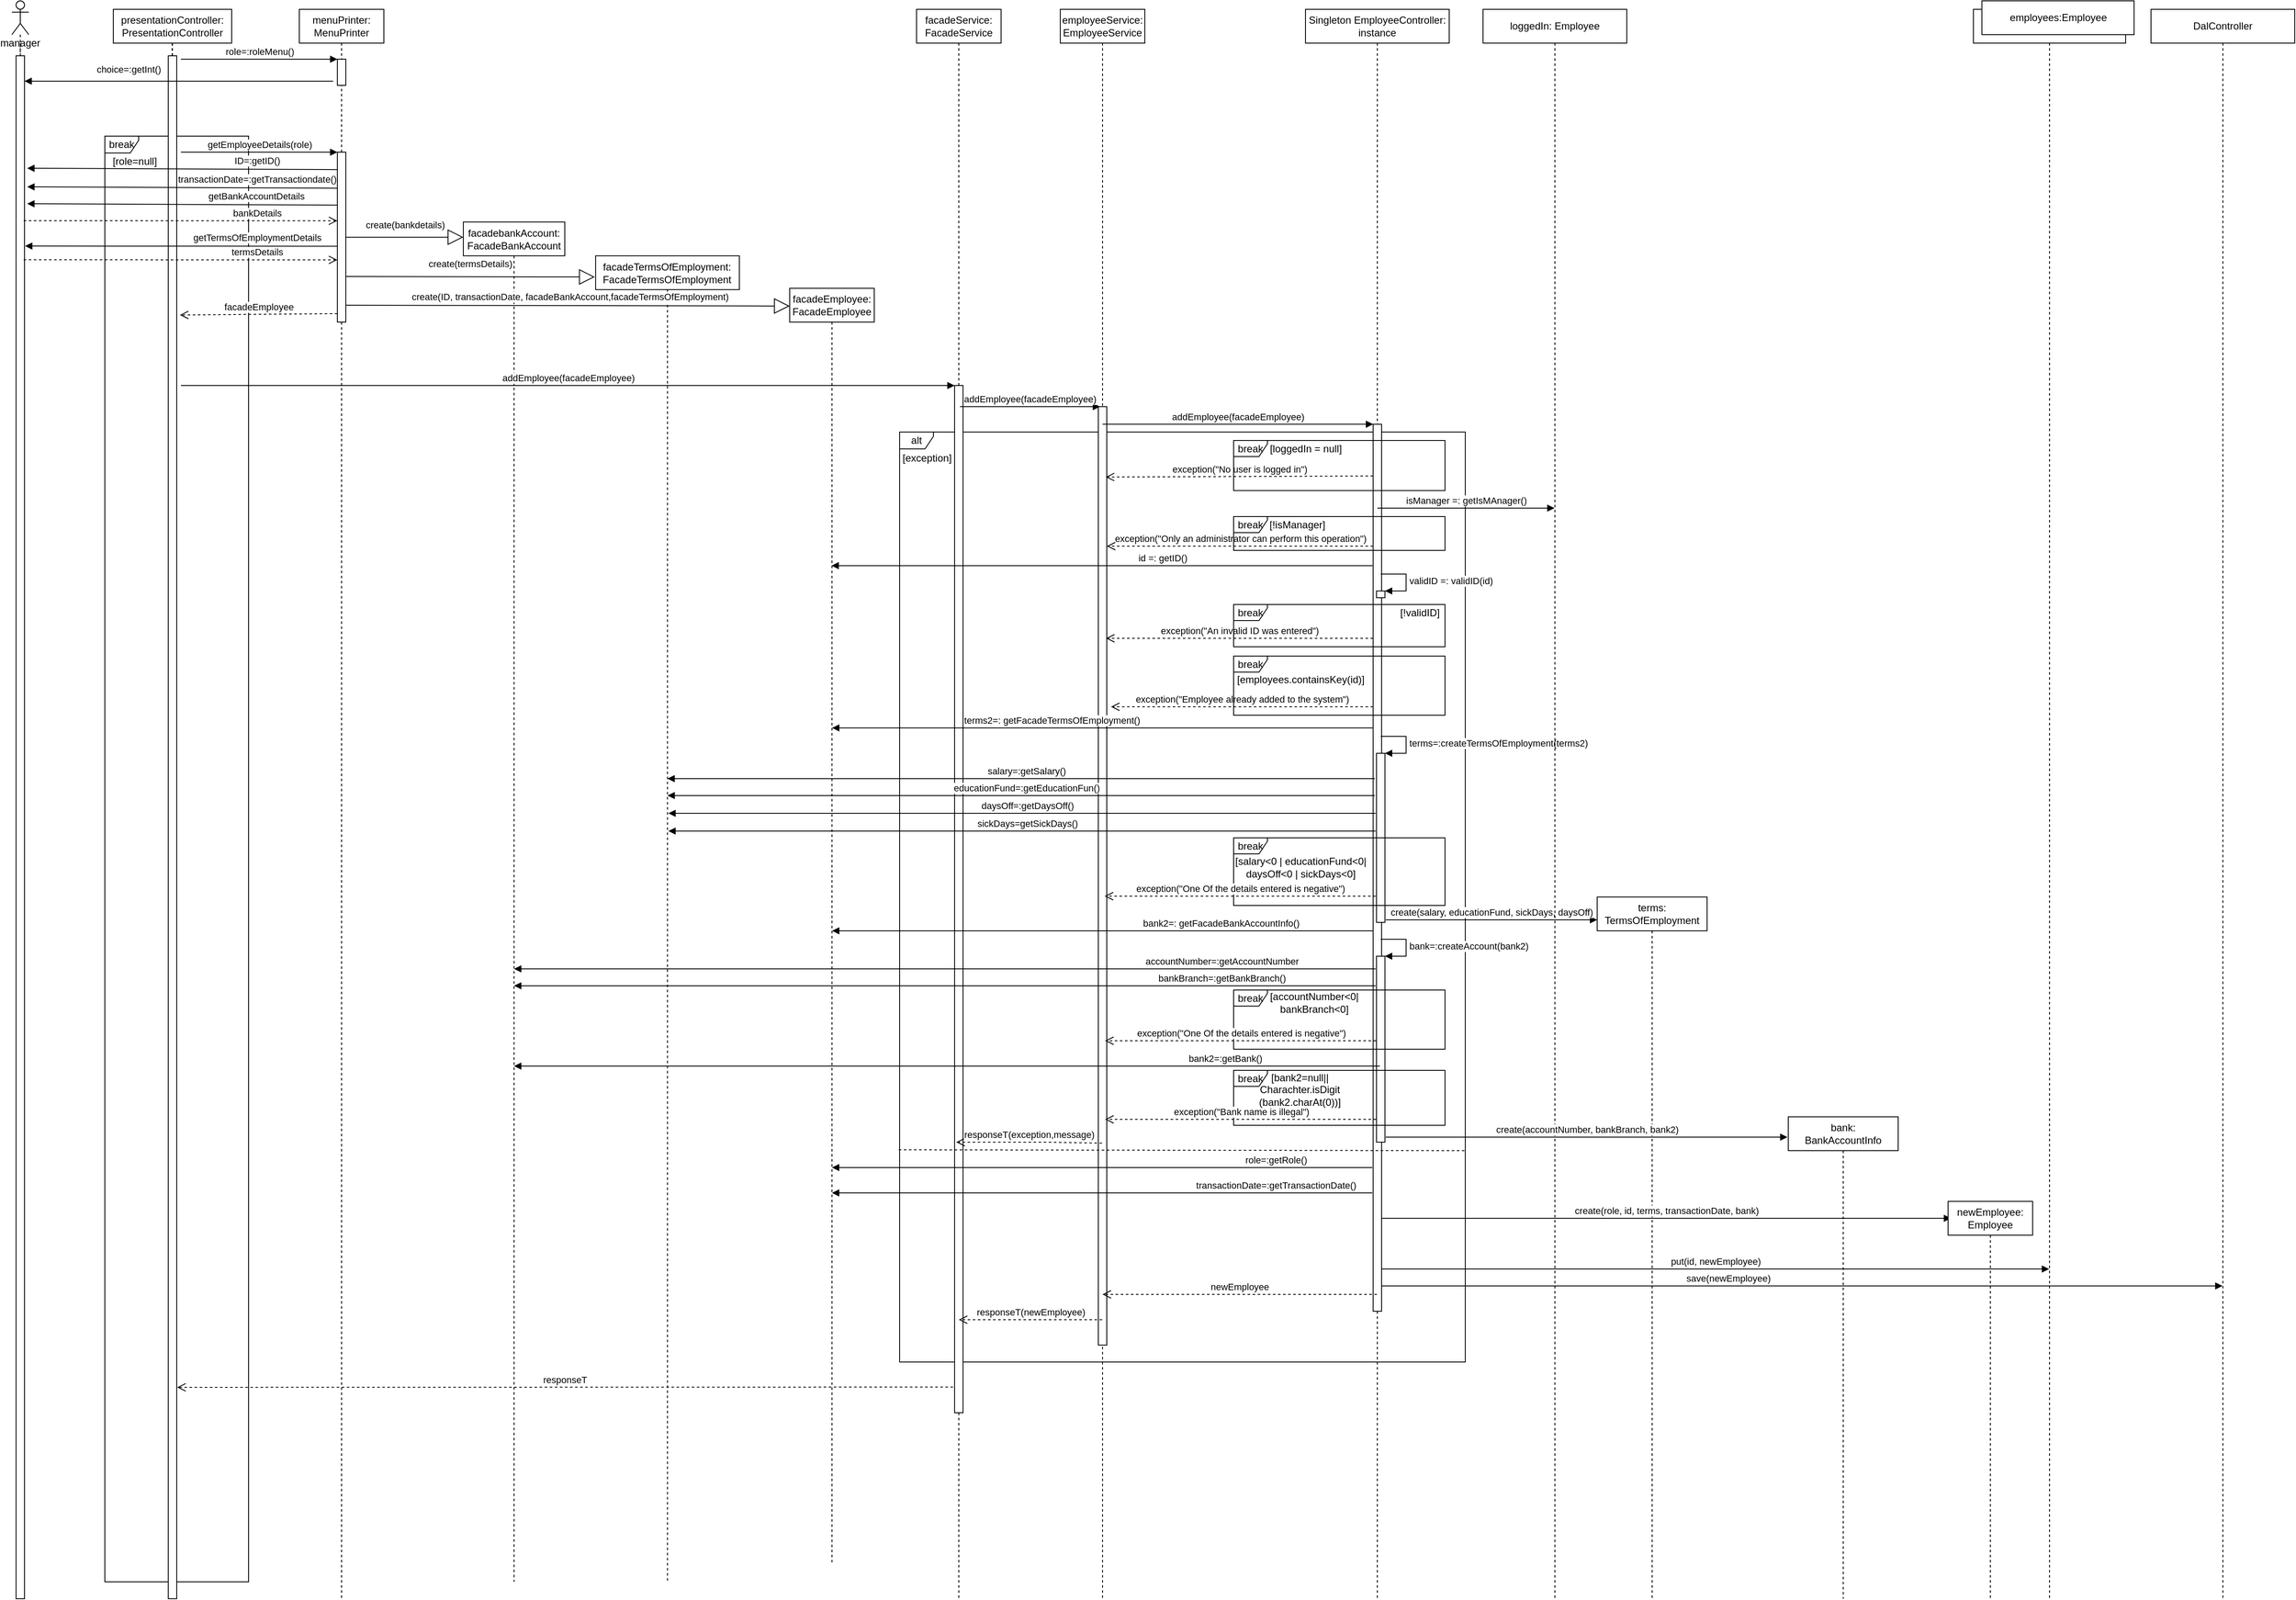 <mxfile version="14.5.7" type="github">
  <diagram id="QsEkxKzfpSg2MEQ44GEc" name="Page-1">
    <mxGraphModel dx="5057" dy="3200" grid="1" gridSize="10" guides="1" tooltips="1" connect="1" arrows="1" fold="1" page="1" pageScale="1" pageWidth="850" pageHeight="1100" math="0" shadow="0">
      <root>
        <mxCell id="0" />
        <mxCell id="1" parent="0" />
        <mxCell id="zgLPppWvpR13mUtz7S9A-81" value="alt" style="shape=umlFrame;whiteSpace=wrap;html=1;width=40;height=20;" parent="1" vertex="1">
          <mxGeometry x="940" y="550" width="669" height="1100" as="geometry" />
        </mxCell>
        <mxCell id="zgLPppWvpR13mUtz7S9A-31" value="break" style="shape=umlFrame;whiteSpace=wrap;html=1;width=40;height=20;" parent="1" vertex="1">
          <mxGeometry y="200" width="170" height="1710" as="geometry" />
        </mxCell>
        <mxCell id="zgLPppWvpR13mUtz7S9A-66" value="manager" style="shape=umlLifeline;participant=umlActor;perimeter=lifelinePerimeter;whiteSpace=wrap;html=1;container=1;collapsible=0;recursiveResize=0;verticalAlign=top;spacingTop=36;outlineConnect=0;" parent="1" vertex="1">
          <mxGeometry x="-110" y="40" width="20" height="800" as="geometry" />
        </mxCell>
        <mxCell id="zgLPppWvpR13mUtz7S9A-65" value="presentationController:&lt;br&gt;PresentationController" style="shape=umlLifeline;perimeter=lifelinePerimeter;whiteSpace=wrap;html=1;container=1;collapsible=0;recursiveResize=0;outlineConnect=0;" parent="1" vertex="1">
          <mxGeometry x="10" y="50" width="140" height="790" as="geometry" />
        </mxCell>
        <mxCell id="zgLPppWvpR13mUtz7S9A-64" value="menuPrinter:&lt;br&gt;MenuPrinter" style="shape=umlLifeline;perimeter=lifelinePerimeter;whiteSpace=wrap;html=1;container=1;collapsible=0;recursiveResize=0;outlineConnect=0;" parent="1" vertex="1">
          <mxGeometry x="230" y="50" width="100" height="1880" as="geometry" />
        </mxCell>
        <mxCell id="zgLPppWvpR13mUtz7S9A-3" value="" style="endArrow=none;dashed=1;html=1;entryX=0.5;entryY=1;entryDx=0;entryDy=0;" parent="1" source="zgLPppWvpR13mUtz7S9A-14" edge="1">
          <mxGeometry width="50" height="50" relative="1" as="geometry">
            <mxPoint x="-100" y="568.4" as="sourcePoint" />
            <mxPoint x="-100" y="90" as="targetPoint" />
          </mxGeometry>
        </mxCell>
        <mxCell id="zgLPppWvpR13mUtz7S9A-5" value="create(bankdetails)" style="endArrow=block;endSize=16;endFill=0;html=1;" parent="1" edge="1">
          <mxGeometry y="15" width="160" relative="1" as="geometry">
            <mxPoint x="285" y="319.59" as="sourcePoint" />
            <mxPoint x="424" y="319.59" as="targetPoint" />
            <mxPoint as="offset" />
          </mxGeometry>
        </mxCell>
        <mxCell id="zgLPppWvpR13mUtz7S9A-10" value="" style="endArrow=none;dashed=1;html=1;entryX=0.5;entryY=1;entryDx=0;entryDy=0;" parent="1" source="zgLPppWvpR13mUtz7S9A-16" edge="1">
          <mxGeometry width="50" height="50" relative="1" as="geometry">
            <mxPoint x="79.5" y="568.4" as="sourcePoint" />
            <mxPoint x="79.5" y="90" as="targetPoint" />
          </mxGeometry>
        </mxCell>
        <mxCell id="zgLPppWvpR13mUtz7S9A-14" value="" style="html=1;points=[];perimeter=orthogonalPerimeter;" parent="1" vertex="1">
          <mxGeometry x="-105" y="105" width="10" height="1825" as="geometry" />
        </mxCell>
        <mxCell id="zgLPppWvpR13mUtz7S9A-16" value="" style="html=1;points=[];perimeter=orthogonalPerimeter;" parent="1" vertex="1">
          <mxGeometry x="75" y="105" width="10" height="1825" as="geometry" />
        </mxCell>
        <mxCell id="zgLPppWvpR13mUtz7S9A-22" value="" style="html=1;points=[];perimeter=orthogonalPerimeter;" parent="1" vertex="1">
          <mxGeometry x="275" y="109" width="10" height="31" as="geometry" />
        </mxCell>
        <mxCell id="zgLPppWvpR13mUtz7S9A-23" value="role=:roleMenu()" style="html=1;verticalAlign=bottom;endArrow=block;entryX=0;entryY=0;" parent="1" target="zgLPppWvpR13mUtz7S9A-22" edge="1">
          <mxGeometry relative="1" as="geometry">
            <mxPoint x="90" y="109" as="sourcePoint" />
          </mxGeometry>
        </mxCell>
        <mxCell id="zgLPppWvpR13mUtz7S9A-26" value="getEmployeeDetails(role)" style="html=1;verticalAlign=bottom;endArrow=block;entryX=0;entryY=0;" parent="1" target="zgLPppWvpR13mUtz7S9A-25" edge="1">
          <mxGeometry relative="1" as="geometry">
            <mxPoint x="90" y="219" as="sourcePoint" />
          </mxGeometry>
        </mxCell>
        <mxCell id="zgLPppWvpR13mUtz7S9A-27" value="facadeEmployee" style="html=1;verticalAlign=bottom;endArrow=open;dashed=1;endSize=8;exitX=0;exitY=0.95;entryX=1.376;entryY=0.168;entryDx=0;entryDy=0;entryPerimeter=0;" parent="1" source="zgLPppWvpR13mUtz7S9A-25" edge="1" target="zgLPppWvpR13mUtz7S9A-16">
          <mxGeometry relative="1" as="geometry">
            <mxPoint x="86" y="467" as="targetPoint" />
          </mxGeometry>
        </mxCell>
        <mxCell id="zgLPppWvpR13mUtz7S9A-29" value="choice=:getInt()" style="html=1;verticalAlign=bottom;endArrow=block;entryX=1;entryY=0;" parent="1" edge="1">
          <mxGeometry x="0.33" y="-5" relative="1" as="geometry">
            <mxPoint x="270" y="135" as="sourcePoint" />
            <mxPoint x="-95" y="135" as="targetPoint" />
            <mxPoint as="offset" />
          </mxGeometry>
        </mxCell>
        <mxCell id="zgLPppWvpR13mUtz7S9A-34" value="[role=null]" style="text;html=1;align=center;verticalAlign=middle;resizable=0;points=[];autosize=1;" parent="1" vertex="1">
          <mxGeometry y="220" width="70" height="20" as="geometry" />
        </mxCell>
        <mxCell id="zgLPppWvpR13mUtz7S9A-43" value="bankDetails" style="html=1;verticalAlign=bottom;endArrow=open;dashed=1;endSize=8;entryX=-0.004;entryY=0.232;entryDx=0;entryDy=0;entryPerimeter=0;" parent="1" edge="1">
          <mxGeometry x="0.488" relative="1" as="geometry">
            <mxPoint x="275.0" y="300.16" as="targetPoint" />
            <mxPoint x="-95.96" y="300.0" as="sourcePoint" />
            <mxPoint as="offset" />
          </mxGeometry>
        </mxCell>
        <mxCell id="zgLPppWvpR13mUtz7S9A-42" value="getBankAccountDetails" style="html=1;verticalAlign=bottom;endArrow=block;entryX=1.324;entryY=0.274;entryDx=0;entryDy=0;entryPerimeter=0;" parent="1" edge="1">
          <mxGeometry x="-0.476" y="-1" relative="1" as="geometry">
            <mxPoint x="275" y="281.59" as="sourcePoint" />
            <mxPoint x="-91.76" y="280" as="targetPoint" />
            <mxPoint as="offset" />
          </mxGeometry>
        </mxCell>
        <mxCell id="zgLPppWvpR13mUtz7S9A-48" value="termsDetails" style="html=1;verticalAlign=bottom;endArrow=open;dashed=1;endSize=8;entryX=-0.004;entryY=0.232;entryDx=0;entryDy=0;entryPerimeter=0;" parent="1" edge="1">
          <mxGeometry x="0.488" relative="1" as="geometry">
            <mxPoint x="274.96" y="346.41" as="targetPoint" />
            <mxPoint x="-96" y="346.25" as="sourcePoint" />
            <mxPoint as="offset" />
          </mxGeometry>
        </mxCell>
        <mxCell id="zgLPppWvpR13mUtz7S9A-49" value="getTermsOfEmploymentDetails" style="html=1;verticalAlign=bottom;endArrow=block;entryX=1.068;entryY=0.37;entryDx=0;entryDy=0;entryPerimeter=0;" parent="1" edge="1">
          <mxGeometry x="-0.482" y="-1" relative="1" as="geometry">
            <mxPoint x="275" y="330.25" as="sourcePoint" />
            <mxPoint x="-94.32" y="330" as="targetPoint" />
            <mxPoint as="offset" />
          </mxGeometry>
        </mxCell>
        <mxCell id="zgLPppWvpR13mUtz7S9A-51" value="create(termsDetails)" style="endArrow=block;endSize=16;endFill=0;html=1;exitX=0.956;exitY=0.734;exitDx=0;exitDy=0;exitPerimeter=0;" parent="1" edge="1">
          <mxGeometry y="15" width="160" relative="1" as="geometry">
            <mxPoint x="285.0" y="366.01" as="sourcePoint" />
            <mxPoint x="579.44" y="366.59" as="targetPoint" />
            <mxPoint as="offset" />
          </mxGeometry>
        </mxCell>
        <mxCell id="zgLPppWvpR13mUtz7S9A-53" value="facadebankAccount:&lt;br&gt;FacadeBankAccount" style="shape=umlLifeline;perimeter=lifelinePerimeter;whiteSpace=wrap;html=1;container=1;collapsible=0;recursiveResize=0;outlineConnect=0;" parent="1" vertex="1">
          <mxGeometry x="424" y="301.59" width="120" height="1608.41" as="geometry" />
        </mxCell>
        <mxCell id="zgLPppWvpR13mUtz7S9A-54" value="facadeTermsOfEmployment:&lt;br&gt;FacadeTermsOfEmployment" style="shape=umlLifeline;perimeter=lifelinePerimeter;whiteSpace=wrap;html=1;container=1;collapsible=0;recursiveResize=0;outlineConnect=0;" parent="1" vertex="1">
          <mxGeometry x="580.44" y="341.59" width="170" height="1568.41" as="geometry" />
        </mxCell>
        <mxCell id="zgLPppWvpR13mUtz7S9A-25" value="" style="html=1;points=[];perimeter=orthogonalPerimeter;" parent="1" vertex="1">
          <mxGeometry x="275" y="219" width="10" height="201" as="geometry" />
        </mxCell>
        <mxCell id="zgLPppWvpR13mUtz7S9A-57" value="ID=:getID()" style="html=1;verticalAlign=bottom;endArrow=block;entryX=1.324;entryY=0.274;entryDx=0;entryDy=0;entryPerimeter=0;" parent="1" edge="1">
          <mxGeometry x="-0.482" y="-1" relative="1" as="geometry">
            <mxPoint x="275" y="239.59" as="sourcePoint" />
            <mxPoint x="-91.76" y="238.0" as="targetPoint" />
            <mxPoint as="offset" />
          </mxGeometry>
        </mxCell>
        <mxCell id="zgLPppWvpR13mUtz7S9A-61" value="transactionDate=:getTransactiondate()" style="html=1;verticalAlign=bottom;endArrow=block;entryX=1.324;entryY=0.274;entryDx=0;entryDy=0;entryPerimeter=0;" parent="1" edge="1">
          <mxGeometry x="-0.482" y="-1" relative="1" as="geometry">
            <mxPoint x="275" y="261.59" as="sourcePoint" />
            <mxPoint x="-91.76" y="260" as="targetPoint" />
            <mxPoint as="offset" />
          </mxGeometry>
        </mxCell>
        <mxCell id="zgLPppWvpR13mUtz7S9A-62" value="create(ID, transactionDate, facadeBankAccount,facadeTermsOfEmployment)" style="endArrow=block;endSize=16;endFill=0;html=1;exitX=0.956;exitY=0.734;exitDx=0;exitDy=0;exitPerimeter=0;" parent="1" edge="1">
          <mxGeometry x="0.009" y="11" width="160" relative="1" as="geometry">
            <mxPoint x="285.0" y="400" as="sourcePoint" />
            <mxPoint x="810" y="401" as="targetPoint" />
            <mxPoint as="offset" />
          </mxGeometry>
        </mxCell>
        <mxCell id="zgLPppWvpR13mUtz7S9A-63" value="facadeEmployee:&lt;br&gt;FacadeEmployee" style="shape=umlLifeline;perimeter=lifelinePerimeter;whiteSpace=wrap;html=1;container=1;collapsible=0;recursiveResize=0;outlineConnect=0;" parent="1" vertex="1">
          <mxGeometry x="810" y="380" width="100" height="1510" as="geometry" />
        </mxCell>
        <mxCell id="zgLPppWvpR13mUtz7S9A-67" value="facadeService:&lt;br&gt;FacadeService" style="shape=umlLifeline;perimeter=lifelinePerimeter;whiteSpace=wrap;html=1;container=1;collapsible=0;recursiveResize=0;outlineConnect=0;" parent="1" vertex="1">
          <mxGeometry x="960" y="50" width="100" height="1880" as="geometry" />
        </mxCell>
        <mxCell id="zgLPppWvpR13mUtz7S9A-68" value="" style="html=1;points=[];perimeter=orthogonalPerimeter;" parent="zgLPppWvpR13mUtz7S9A-67" vertex="1">
          <mxGeometry x="45" y="445" width="10" height="1215" as="geometry" />
        </mxCell>
        <mxCell id="zgLPppWvpR13mUtz7S9A-69" value="addEmployee(facadeEmployee)" style="html=1;verticalAlign=bottom;endArrow=block;entryX=0;entryY=0;" parent="1" target="zgLPppWvpR13mUtz7S9A-68" edge="1">
          <mxGeometry relative="1" as="geometry">
            <mxPoint x="90" y="495" as="sourcePoint" />
          </mxGeometry>
        </mxCell>
        <mxCell id="zgLPppWvpR13mUtz7S9A-70" value="responseT" style="html=1;verticalAlign=bottom;endArrow=open;dashed=1;endSize=8;exitX=-0.183;exitY=0.975;entryX=1.056;entryY=0.863;entryDx=0;entryDy=0;entryPerimeter=0;exitDx=0;exitDy=0;exitPerimeter=0;" parent="1" source="zgLPppWvpR13mUtz7S9A-68" target="zgLPppWvpR13mUtz7S9A-16" edge="1">
          <mxGeometry relative="1" as="geometry">
            <mxPoint x="90" y="752" as="targetPoint" />
            <Array as="points" />
          </mxGeometry>
        </mxCell>
        <mxCell id="zgLPppWvpR13mUtz7S9A-71" value="employeeService:&lt;br&gt;EmployeeService" style="shape=umlLifeline;perimeter=lifelinePerimeter;whiteSpace=wrap;html=1;container=1;collapsible=0;recursiveResize=0;outlineConnect=0;" parent="1" vertex="1">
          <mxGeometry x="1130" y="50" width="100" height="1880" as="geometry" />
        </mxCell>
        <mxCell id="zgLPppWvpR13mUtz7S9A-75" value="" style="html=1;points=[];perimeter=orthogonalPerimeter;" parent="zgLPppWvpR13mUtz7S9A-71" vertex="1">
          <mxGeometry x="45" y="470" width="10" height="1110" as="geometry" />
        </mxCell>
        <mxCell id="zgLPppWvpR13mUtz7S9A-73" value="Singleton EmployeeController: instance" style="shape=umlLifeline;perimeter=lifelinePerimeter;whiteSpace=wrap;html=1;container=1;collapsible=0;recursiveResize=0;outlineConnect=0;" parent="1" vertex="1">
          <mxGeometry x="1420" y="50" width="170" height="1880" as="geometry" />
        </mxCell>
        <mxCell id="zgLPppWvpR13mUtz7S9A-78" value="" style="html=1;points=[];perimeter=orthogonalPerimeter;" parent="zgLPppWvpR13mUtz7S9A-73" vertex="1">
          <mxGeometry x="80" y="490.79" width="10" height="1049.21" as="geometry" />
        </mxCell>
        <mxCell id="zgLPppWvpR13mUtz7S9A-99" value="" style="html=1;points=[];perimeter=orthogonalPerimeter;" parent="zgLPppWvpR13mUtz7S9A-73" vertex="1">
          <mxGeometry x="84" y="688" width="10" height="8" as="geometry" />
        </mxCell>
        <mxCell id="zgLPppWvpR13mUtz7S9A-100" value="validID =: validID(id)" style="edgeStyle=orthogonalEdgeStyle;html=1;align=left;spacingLeft=2;endArrow=block;rounded=0;entryX=1;entryY=0;" parent="zgLPppWvpR13mUtz7S9A-73" target="zgLPppWvpR13mUtz7S9A-99" edge="1">
          <mxGeometry relative="1" as="geometry">
            <mxPoint x="89" y="668" as="sourcePoint" />
            <Array as="points">
              <mxPoint x="119" y="668" />
            </Array>
          </mxGeometry>
        </mxCell>
        <mxCell id="zgLPppWvpR13mUtz7S9A-124" value="" style="html=1;points=[];perimeter=orthogonalPerimeter;" parent="zgLPppWvpR13mUtz7S9A-73" vertex="1">
          <mxGeometry x="84" y="880" width="10" height="200" as="geometry" />
        </mxCell>
        <mxCell id="zgLPppWvpR13mUtz7S9A-125" value="terms=:createTermsOfEmployment(terms2)" style="edgeStyle=orthogonalEdgeStyle;html=1;align=left;spacingLeft=2;endArrow=block;rounded=0;entryX=1;entryY=0;" parent="zgLPppWvpR13mUtz7S9A-73" target="zgLPppWvpR13mUtz7S9A-124" edge="1">
          <mxGeometry relative="1" as="geometry">
            <mxPoint x="89" y="860" as="sourcePoint" />
            <Array as="points">
              <mxPoint x="119" y="860" />
            </Array>
          </mxGeometry>
        </mxCell>
        <mxCell id="zgLPppWvpR13mUtz7S9A-135" value="" style="html=1;points=[];perimeter=orthogonalPerimeter;" parent="zgLPppWvpR13mUtz7S9A-73" vertex="1">
          <mxGeometry x="84" y="1120" width="10" height="220" as="geometry" />
        </mxCell>
        <mxCell id="zgLPppWvpR13mUtz7S9A-136" value="bank=:createAccount(bank2)" style="edgeStyle=orthogonalEdgeStyle;html=1;align=left;spacingLeft=2;endArrow=block;rounded=0;entryX=1;entryY=0;" parent="zgLPppWvpR13mUtz7S9A-73" target="zgLPppWvpR13mUtz7S9A-135" edge="1">
          <mxGeometry relative="1" as="geometry">
            <mxPoint x="89" y="1100" as="sourcePoint" />
            <Array as="points">
              <mxPoint x="119" y="1100" />
            </Array>
          </mxGeometry>
        </mxCell>
        <mxCell id="zgLPppWvpR13mUtz7S9A-76" value="addEmployee(facadeEmployee)" style="html=1;verticalAlign=bottom;endArrow=block;entryX=0;entryY=0;" parent="1" edge="1">
          <mxGeometry relative="1" as="geometry">
            <mxPoint x="1011.324" y="520.0" as="sourcePoint" />
            <mxPoint x="1177" y="520.0" as="targetPoint" />
          </mxGeometry>
        </mxCell>
        <mxCell id="zgLPppWvpR13mUtz7S9A-77" value="responseT(newEmployee)" style="html=1;verticalAlign=bottom;endArrow=open;dashed=1;endSize=8;" parent="1" source="zgLPppWvpR13mUtz7S9A-71" target="zgLPppWvpR13mUtz7S9A-67" edge="1">
          <mxGeometry relative="1" as="geometry">
            <mxPoint x="950" y="686" as="targetPoint" />
            <Array as="points">
              <mxPoint x="1120" y="1600" />
            </Array>
          </mxGeometry>
        </mxCell>
        <mxCell id="zgLPppWvpR13mUtz7S9A-79" value="addEmployee(facadeEmployee)" style="html=1;verticalAlign=bottom;endArrow=block;entryX=0;entryY=0;" parent="1" source="zgLPppWvpR13mUtz7S9A-71" target="zgLPppWvpR13mUtz7S9A-78" edge="1">
          <mxGeometry relative="1" as="geometry">
            <mxPoint x="1300" y="540.79" as="sourcePoint" />
          </mxGeometry>
        </mxCell>
        <mxCell id="zgLPppWvpR13mUtz7S9A-80" value="newEmployee" style="html=1;verticalAlign=bottom;endArrow=open;dashed=1;endSize=8;" parent="1" source="zgLPppWvpR13mUtz7S9A-73" target="zgLPppWvpR13mUtz7S9A-71" edge="1">
          <mxGeometry relative="1" as="geometry">
            <mxPoint x="1300" y="616.79" as="targetPoint" />
            <Array as="points">
              <mxPoint x="1430" y="1570" />
            </Array>
          </mxGeometry>
        </mxCell>
        <mxCell id="zgLPppWvpR13mUtz7S9A-82" value="[exception]" style="text;html=1;align=center;verticalAlign=middle;resizable=0;points=[];autosize=1;" parent="1" vertex="1">
          <mxGeometry x="937" y="570.79" width="70" height="20" as="geometry" />
        </mxCell>
        <mxCell id="zgLPppWvpR13mUtz7S9A-84" value="[loggedIn = null]" style="text;html=1;align=center;verticalAlign=middle;resizable=0;points=[];autosize=1;" parent="1" vertex="1">
          <mxGeometry x="1370" y="560" width="100" height="20" as="geometry" />
        </mxCell>
        <mxCell id="zgLPppWvpR13mUtz7S9A-85" value="exception(&quot;No user is logged in&quot;)" style="html=1;verticalAlign=bottom;endArrow=open;dashed=1;endSize=8;entryX=0.876;entryY=0.075;entryDx=0;entryDy=0;entryPerimeter=0;" parent="1" target="zgLPppWvpR13mUtz7S9A-75" edge="1">
          <mxGeometry x="-0.001" relative="1" as="geometry">
            <mxPoint x="1500" y="602" as="sourcePoint" />
            <mxPoint x="1290" y="630" as="targetPoint" />
            <mxPoint as="offset" />
          </mxGeometry>
        </mxCell>
        <mxCell id="zgLPppWvpR13mUtz7S9A-87" value="[!isManager]" style="text;html=1;align=center;verticalAlign=middle;resizable=0;points=[];autosize=1;" parent="1" vertex="1">
          <mxGeometry x="1370" y="650" width="80" height="20" as="geometry" />
        </mxCell>
        <mxCell id="zgLPppWvpR13mUtz7S9A-88" value="exception(&quot;Only an administrator can perform this operation&quot;)" style="html=1;verticalAlign=bottom;endArrow=open;dashed=1;endSize=8;" parent="1" edge="1">
          <mxGeometry relative="1" as="geometry">
            <mxPoint x="1500" y="685" as="sourcePoint" />
            <mxPoint x="1185" y="685" as="targetPoint" />
          </mxGeometry>
        </mxCell>
        <mxCell id="zgLPppWvpR13mUtz7S9A-92" value="exception(&quot;Employee already added to the system&quot;)" style="html=1;verticalAlign=bottom;endArrow=open;dashed=1;endSize=8;" parent="1" edge="1">
          <mxGeometry relative="1" as="geometry">
            <mxPoint x="1500" y="875" as="sourcePoint" />
            <mxPoint x="1190" y="875" as="targetPoint" />
          </mxGeometry>
        </mxCell>
        <mxCell id="zgLPppWvpR13mUtz7S9A-93" value="[employees.containsKey(id)]" style="text;html=1;align=center;verticalAlign=middle;resizable=0;points=[];autosize=1;" parent="1" vertex="1">
          <mxGeometry x="1329" y="833" width="170" height="20" as="geometry" />
        </mxCell>
        <mxCell id="zgLPppWvpR13mUtz7S9A-94" value="terms:&lt;br&gt;TermsOfEmployment" style="shape=umlLifeline;perimeter=lifelinePerimeter;whiteSpace=wrap;html=1;container=1;collapsible=0;recursiveResize=0;outlineConnect=0;" parent="1" vertex="1">
          <mxGeometry x="1765" y="1100" width="130" height="830" as="geometry" />
        </mxCell>
        <mxCell id="zgLPppWvpR13mUtz7S9A-95" value="create(salary, educationFund, sickDays, daysOff)" style="html=1;verticalAlign=bottom;endArrow=block;" parent="1" edge="1">
          <mxGeometry width="80" relative="1" as="geometry">
            <mxPoint x="1515" y="1127" as="sourcePoint" />
            <mxPoint x="1765" y="1127" as="targetPoint" />
          </mxGeometry>
        </mxCell>
        <mxCell id="zgLPppWvpR13mUtz7S9A-97" value="[!validID]" style="text;html=1;align=center;verticalAlign=middle;resizable=0;points=[];autosize=1;" parent="1" vertex="1">
          <mxGeometry x="1525" y="754" width="60" height="20" as="geometry" />
        </mxCell>
        <mxCell id="zgLPppWvpR13mUtz7S9A-98" value="exception(&quot;An invalid ID was entered&quot;)" style="html=1;verticalAlign=bottom;endArrow=open;dashed=1;endSize=8;" parent="1" edge="1">
          <mxGeometry relative="1" as="geometry">
            <mxPoint x="1500" y="794" as="sourcePoint" />
            <mxPoint x="1184.004" y="794.0" as="targetPoint" />
          </mxGeometry>
        </mxCell>
        <mxCell id="zgLPppWvpR13mUtz7S9A-101" value="id =: getID()" style="html=1;verticalAlign=bottom;endArrow=block;exitX=-0.072;exitY=0.443;exitDx=0;exitDy=0;exitPerimeter=0;" parent="1" edge="1">
          <mxGeometry x="-0.223" width="80" relative="1" as="geometry">
            <mxPoint x="1499.28" y="708.08" as="sourcePoint" />
            <mxPoint x="859.5" y="708.08" as="targetPoint" />
            <mxPoint as="offset" />
          </mxGeometry>
        </mxCell>
        <mxCell id="zgLPppWvpR13mUtz7S9A-107" value="loggedIn: Employee" style="shape=umlLifeline;perimeter=lifelinePerimeter;whiteSpace=wrap;html=1;container=1;collapsible=0;recursiveResize=0;outlineConnect=0;" parent="1" vertex="1">
          <mxGeometry x="1630" y="50" width="170" height="1880" as="geometry" />
        </mxCell>
        <mxCell id="zgLPppWvpR13mUtz7S9A-162" value="put(id, newEmployee)" style="html=1;verticalAlign=bottom;endArrow=block;" parent="zgLPppWvpR13mUtz7S9A-107" target="zgLPppWvpR13mUtz7S9A-159" edge="1">
          <mxGeometry width="80" relative="1" as="geometry">
            <mxPoint x="-120.0" y="1490" as="sourcePoint" />
            <mxPoint x="553.553" y="1490" as="targetPoint" />
          </mxGeometry>
        </mxCell>
        <mxCell id="lreDrelpx_JOkLOI-1Du-3" value="save(newEmployee)" style="html=1;verticalAlign=bottom;endArrow=block;" edge="1" parent="zgLPppWvpR13mUtz7S9A-107" target="lreDrelpx_JOkLOI-1Du-1">
          <mxGeometry x="-0.175" width="80" relative="1" as="geometry">
            <mxPoint x="-120.0" y="1510" as="sourcePoint" />
            <mxPoint x="669.5" y="1510" as="targetPoint" />
            <mxPoint as="offset" />
          </mxGeometry>
        </mxCell>
        <mxCell id="zgLPppWvpR13mUtz7S9A-114" value="isManager =: getIsMAnager()" style="html=1;verticalAlign=bottom;endArrow=block;" parent="1" source="zgLPppWvpR13mUtz7S9A-73" target="zgLPppWvpR13mUtz7S9A-107" edge="1">
          <mxGeometry width="80" relative="1" as="geometry">
            <mxPoint x="1460" y="700" as="sourcePoint" />
            <mxPoint x="1540" y="700" as="targetPoint" />
            <Array as="points">
              <mxPoint x="1660" y="640" />
            </Array>
          </mxGeometry>
        </mxCell>
        <mxCell id="zgLPppWvpR13mUtz7S9A-116" value="terms2=: getFacadeTermsOfEmployment()" style="html=1;verticalAlign=bottom;endArrow=block;exitX=-0.072;exitY=0.443;exitDx=0;exitDy=0;exitPerimeter=0;" parent="1" edge="1">
          <mxGeometry x="0.188" width="80" relative="1" as="geometry">
            <mxPoint x="1499.89" y="900.0" as="sourcePoint" />
            <mxPoint x="860.11" y="900.0" as="targetPoint" />
            <mxPoint as="offset" />
          </mxGeometry>
        </mxCell>
        <mxCell id="zgLPppWvpR13mUtz7S9A-127" value="salary=:getSalary()" style="html=1;verticalAlign=bottom;endArrow=block;exitX=-0.072;exitY=0.443;exitDx=0;exitDy=0;exitPerimeter=0;" parent="1" target="zgLPppWvpR13mUtz7S9A-54" edge="1">
          <mxGeometry x="-0.015" width="80" relative="1" as="geometry">
            <mxPoint x="1502.0" y="960.0" as="sourcePoint" />
            <mxPoint x="862.22" y="960.0" as="targetPoint" />
            <mxPoint as="offset" />
          </mxGeometry>
        </mxCell>
        <mxCell id="zgLPppWvpR13mUtz7S9A-128" value="educationFund=:getEducationFun()" style="html=1;verticalAlign=bottom;endArrow=block;exitX=-0.072;exitY=0.443;exitDx=0;exitDy=0;exitPerimeter=0;" parent="1" edge="1">
          <mxGeometry x="-0.015" width="80" relative="1" as="geometry">
            <mxPoint x="1502" y="980.0" as="sourcePoint" />
            <mxPoint x="665.5" y="980.0" as="targetPoint" />
            <mxPoint as="offset" />
          </mxGeometry>
        </mxCell>
        <mxCell id="zgLPppWvpR13mUtz7S9A-129" value="daysOff=:getDaysOff()" style="html=1;verticalAlign=bottom;endArrow=block;exitX=-0.072;exitY=0.443;exitDx=0;exitDy=0;exitPerimeter=0;" parent="1" edge="1">
          <mxGeometry x="-0.015" width="80" relative="1" as="geometry">
            <mxPoint x="1503" y="1001.0" as="sourcePoint" />
            <mxPoint x="666.5" y="1001.0" as="targetPoint" />
            <mxPoint as="offset" />
          </mxGeometry>
        </mxCell>
        <mxCell id="zgLPppWvpR13mUtz7S9A-130" value="sickDays=getSickDays()" style="html=1;verticalAlign=bottom;endArrow=block;exitX=-0.072;exitY=0.443;exitDx=0;exitDy=0;exitPerimeter=0;" parent="1" edge="1">
          <mxGeometry x="-0.015" width="80" relative="1" as="geometry">
            <mxPoint x="1503" y="1022.0" as="sourcePoint" />
            <mxPoint x="666.5" y="1022.0" as="targetPoint" />
            <mxPoint as="offset" />
          </mxGeometry>
        </mxCell>
        <mxCell id="zgLPppWvpR13mUtz7S9A-131" value="break" style="shape=umlFrame;whiteSpace=wrap;html=1;width=40;height=19;" parent="1" vertex="1">
          <mxGeometry x="1335" y="1030" width="250" height="80" as="geometry" />
        </mxCell>
        <mxCell id="zgLPppWvpR13mUtz7S9A-132" value="exception(&quot;One Of the details entered is negative&quot;)" style="html=1;verticalAlign=bottom;endArrow=open;dashed=1;endSize=8;" parent="1" edge="1">
          <mxGeometry relative="1" as="geometry">
            <mxPoint x="1503" y="1099" as="sourcePoint" />
            <mxPoint x="1182.504" y="1099.0" as="targetPoint" />
          </mxGeometry>
        </mxCell>
        <mxCell id="zgLPppWvpR13mUtz7S9A-133" value="[salary&amp;lt;0 | educationFund&amp;lt;0|&lt;br&gt;daysOff&amp;lt;0 | sickDays&amp;lt;0]" style="text;html=1;align=center;verticalAlign=middle;resizable=0;points=[];autosize=1;" parent="1" vertex="1">
          <mxGeometry x="1329" y="1050" width="170" height="30" as="geometry" />
        </mxCell>
        <mxCell id="zgLPppWvpR13mUtz7S9A-134" value="bank2=: getFacadeBankAccountInfo()" style="html=1;verticalAlign=bottom;endArrow=block;exitX=-0.072;exitY=0.443;exitDx=0;exitDy=0;exitPerimeter=0;" parent="1" edge="1">
          <mxGeometry x="-0.438" width="80" relative="1" as="geometry">
            <mxPoint x="1499.89" y="1140.0" as="sourcePoint" />
            <mxPoint x="860.11" y="1140.0" as="targetPoint" />
            <mxPoint as="offset" />
          </mxGeometry>
        </mxCell>
        <mxCell id="zgLPppWvpR13mUtz7S9A-137" value="accountNumber=:getAccountNumber" style="html=1;verticalAlign=bottom;endArrow=block;exitX=-0.072;exitY=0.443;exitDx=0;exitDy=0;exitPerimeter=0;" parent="1" target="zgLPppWvpR13mUtz7S9A-53" edge="1">
          <mxGeometry x="-0.642" width="80" relative="1" as="geometry">
            <mxPoint x="1503" y="1185.0" as="sourcePoint" />
            <mxPoint x="666.5" y="1185.0" as="targetPoint" />
            <mxPoint as="offset" />
          </mxGeometry>
        </mxCell>
        <mxCell id="zgLPppWvpR13mUtz7S9A-138" value="bankBranch=:getBankBranch()" style="html=1;verticalAlign=bottom;endArrow=block;exitX=-0.072;exitY=0.443;exitDx=0;exitDy=0;exitPerimeter=0;" parent="1" target="zgLPppWvpR13mUtz7S9A-53" edge="1">
          <mxGeometry x="-0.642" width="80" relative="1" as="geometry">
            <mxPoint x="1503" y="1205.0" as="sourcePoint" />
            <mxPoint x="666.5" y="1205.0" as="targetPoint" />
            <mxPoint as="offset" />
          </mxGeometry>
        </mxCell>
        <mxCell id="zgLPppWvpR13mUtz7S9A-139" value="bank2=:getBank()" style="html=1;verticalAlign=bottom;endArrow=block;" parent="1" target="zgLPppWvpR13mUtz7S9A-53" edge="1">
          <mxGeometry x="-0.642" width="80" relative="1" as="geometry">
            <mxPoint x="1508" y="1300" as="sourcePoint" />
            <mxPoint x="666.5" y="1226.0" as="targetPoint" />
            <mxPoint as="offset" />
            <Array as="points">
              <mxPoint x="1480" y="1300" />
            </Array>
          </mxGeometry>
        </mxCell>
        <mxCell id="zgLPppWvpR13mUtz7S9A-141" value="break" style="shape=umlFrame;whiteSpace=wrap;html=1;width=40;height=19;" parent="1" vertex="1">
          <mxGeometry x="1335" y="1210" width="250" height="70" as="geometry" />
        </mxCell>
        <mxCell id="zgLPppWvpR13mUtz7S9A-142" value="exception(&quot;One Of the details entered is negative&quot;)" style="html=1;verticalAlign=bottom;endArrow=open;dashed=1;endSize=8;" parent="1" edge="1">
          <mxGeometry relative="1" as="geometry">
            <mxPoint x="1503.5" y="1270" as="sourcePoint" />
            <mxPoint x="1183.004" y="1270.0" as="targetPoint" />
          </mxGeometry>
        </mxCell>
        <mxCell id="zgLPppWvpR13mUtz7S9A-143" value="[accountNumber&amp;lt;0|&lt;br&gt;bankBranch&amp;lt;0]" style="text;html=1;align=center;verticalAlign=middle;resizable=0;points=[];autosize=1;" parent="1" vertex="1">
          <mxGeometry x="1370" y="1210" width="120" height="30" as="geometry" />
        </mxCell>
        <mxCell id="zgLPppWvpR13mUtz7S9A-144" value="break" style="shape=umlFrame;whiteSpace=wrap;html=1;width=40;height=19;" parent="1" vertex="1">
          <mxGeometry x="1335" y="1305" width="250" height="65" as="geometry" />
        </mxCell>
        <mxCell id="zgLPppWvpR13mUtz7S9A-145" value="exception(&quot;Bank name is illegal&quot;)" style="html=1;verticalAlign=bottom;endArrow=open;dashed=1;endSize=8;" parent="1" edge="1">
          <mxGeometry relative="1" as="geometry">
            <mxPoint x="1503.5" y="1363" as="sourcePoint" />
            <mxPoint x="1183.004" y="1363.0" as="targetPoint" />
          </mxGeometry>
        </mxCell>
        <mxCell id="zgLPppWvpR13mUtz7S9A-146" value="[bank2=null||&lt;br&gt;Charachter.isDigit&lt;br&gt;(bank2.charAt(0))]" style="text;html=1;align=center;verticalAlign=middle;resizable=0;points=[];autosize=1;" parent="1" vertex="1">
          <mxGeometry x="1358" y="1303" width="110" height="50" as="geometry" />
        </mxCell>
        <mxCell id="zgLPppWvpR13mUtz7S9A-147" value="" style="endArrow=none;dashed=1;html=1;" parent="1" edge="1">
          <mxGeometry width="50" height="50" relative="1" as="geometry">
            <mxPoint x="939" y="1399" as="sourcePoint" />
            <mxPoint x="1610" y="1400" as="targetPoint" />
          </mxGeometry>
        </mxCell>
        <mxCell id="zgLPppWvpR13mUtz7S9A-148" value="create(role, id, terms, transactionDate, bank)" style="html=1;verticalAlign=bottom;endArrow=block;" parent="1" edge="1">
          <mxGeometry width="80" relative="1" as="geometry">
            <mxPoint x="1510" y="1480" as="sourcePoint" />
            <mxPoint x="2183.553" y="1480" as="targetPoint" />
          </mxGeometry>
        </mxCell>
        <mxCell id="zgLPppWvpR13mUtz7S9A-149" value="bank:&lt;br&gt;BankAccountInfo" style="shape=umlLifeline;perimeter=lifelinePerimeter;whiteSpace=wrap;html=1;container=1;collapsible=0;recursiveResize=0;outlineConnect=0;" parent="1" vertex="1">
          <mxGeometry x="1991" y="1360" width="130" height="570" as="geometry" />
        </mxCell>
        <mxCell id="zgLPppWvpR13mUtz7S9A-150" value="create(accountNumber, bankBranch, bank2)" style="html=1;verticalAlign=bottom;endArrow=block;" parent="1" edge="1">
          <mxGeometry width="80" relative="1" as="geometry">
            <mxPoint x="1515" y="1384" as="sourcePoint" />
            <mxPoint x="1990" y="1384" as="targetPoint" />
          </mxGeometry>
        </mxCell>
        <mxCell id="zgLPppWvpR13mUtz7S9A-151" value="role=:getRole()" style="html=1;verticalAlign=bottom;endArrow=block;exitX=-0.072;exitY=0.443;exitDx=0;exitDy=0;exitPerimeter=0;" parent="1" edge="1">
          <mxGeometry x="-0.642" width="80" relative="1" as="geometry">
            <mxPoint x="1499" y="1420.0" as="sourcePoint" />
            <mxPoint x="860" y="1420" as="targetPoint" />
            <mxPoint as="offset" />
          </mxGeometry>
        </mxCell>
        <mxCell id="zgLPppWvpR13mUtz7S9A-154" value="transactionDate=:getTransactionDate()" style="html=1;verticalAlign=bottom;endArrow=block;exitX=-0.072;exitY=0.443;exitDx=0;exitDy=0;exitPerimeter=0;" parent="1" edge="1">
          <mxGeometry x="-0.642" width="80" relative="1" as="geometry">
            <mxPoint x="1499" y="1450.0" as="sourcePoint" />
            <mxPoint x="860.0" y="1450.0" as="targetPoint" />
            <mxPoint as="offset" />
          </mxGeometry>
        </mxCell>
        <mxCell id="zgLPppWvpR13mUtz7S9A-156" value="newEmployee:&lt;br&gt;Employee" style="shape=umlLifeline;perimeter=lifelinePerimeter;whiteSpace=wrap;html=1;container=1;collapsible=0;recursiveResize=0;outlineConnect=0;" parent="1" vertex="1">
          <mxGeometry x="2180" y="1460" width="100" height="470" as="geometry" />
        </mxCell>
        <mxCell id="zgLPppWvpR13mUtz7S9A-159" value="loggedIn: Employee" style="shape=umlLifeline;perimeter=lifelinePerimeter;whiteSpace=wrap;html=1;container=1;collapsible=0;recursiveResize=0;outlineConnect=0;" parent="1" vertex="1">
          <mxGeometry x="2210" y="50" width="180" height="1880" as="geometry" />
        </mxCell>
        <mxCell id="zgLPppWvpR13mUtz7S9A-161" value="employees:Employee" style="html=1;" parent="zgLPppWvpR13mUtz7S9A-159" vertex="1">
          <mxGeometry x="10" y="-10" width="180" height="40" as="geometry" />
        </mxCell>
        <mxCell id="zgLPppWvpR13mUtz7S9A-163" value="responseT(exception,message)" style="html=1;verticalAlign=bottom;endArrow=open;dashed=1;endSize=8;exitX=0.646;exitY=0.879;exitDx=0;exitDy=0;exitPerimeter=0;" parent="1" edge="1">
          <mxGeometry relative="1" as="geometry">
            <mxPoint x="1007.001" y="1390" as="targetPoint" />
            <mxPoint x="1179.39" y="1391.17" as="sourcePoint" />
            <Array as="points">
              <mxPoint x="1117.93" y="1390" />
            </Array>
          </mxGeometry>
        </mxCell>
        <mxCell id="lreDrelpx_JOkLOI-1Du-1" value="DalController" style="shape=umlLifeline;perimeter=lifelinePerimeter;whiteSpace=wrap;html=1;container=1;collapsible=0;recursiveResize=0;outlineConnect=0;" vertex="1" parent="1">
          <mxGeometry x="2420" y="50" width="170" height="1880" as="geometry" />
        </mxCell>
        <mxCell id="zgLPppWvpR13mUtz7S9A-86" value="break" style="shape=umlFrame;whiteSpace=wrap;html=1;width=40;height=19;" parent="1" vertex="1">
          <mxGeometry x="1335" y="650" width="250" height="40" as="geometry" />
        </mxCell>
        <mxCell id="zgLPppWvpR13mUtz7S9A-96" value="break" style="shape=umlFrame;whiteSpace=wrap;html=1;width=40;height=19;" parent="1" vertex="1">
          <mxGeometry x="1335" y="754" width="250" height="50" as="geometry" />
        </mxCell>
        <mxCell id="zgLPppWvpR13mUtz7S9A-91" value="break" style="shape=umlFrame;whiteSpace=wrap;html=1;width=40;height=19;" parent="1" vertex="1">
          <mxGeometry x="1335" y="815" width="250" height="70" as="geometry" />
        </mxCell>
        <mxCell id="zgLPppWvpR13mUtz7S9A-83" value="break" style="shape=umlFrame;whiteSpace=wrap;html=1;width=40;height=19;" parent="1" vertex="1">
          <mxGeometry x="1335" y="560" width="250" height="59.21" as="geometry" />
        </mxCell>
      </root>
    </mxGraphModel>
  </diagram>
</mxfile>
